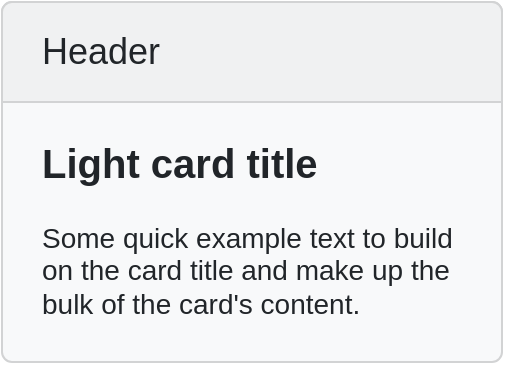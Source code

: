 <mxfile version="27.0.9" pages="2">
  <diagram name="Home" id="zmxndE-0BAK00Qmv9qv8">
    <mxGraphModel dx="2224" dy="1402" grid="0" gridSize="10" guides="1" tooltips="1" connect="1" arrows="1" fold="1" page="1" pageScale="1" pageWidth="1100" pageHeight="850" math="0" shadow="0">
      <root>
        <mxCell id="0" />
        <mxCell id="1" parent="0" />
        <mxCell id="MgxKMDB_ePZjQUNAFSeH-2" value="&lt;b&gt;&lt;font style=&quot;font-size: 20px&quot;&gt;Light card title&lt;/font&gt;&lt;/b&gt;&lt;br style=&quot;font-size: 14px&quot;&gt;&lt;br style=&quot;font-size: 14px&quot;&gt;Some quick example text to build on the card title and make up the bulk of the card&#39;s content." style="html=1;shadow=0;dashed=0;shape=mxgraph.bootstrap.rrect;rSize=5;strokeColor=#D2D3D4;html=1;whiteSpace=wrap;fillColor=#F8F9FA;fontColor=#212529;verticalAlign=bottom;align=left;spacing=20;spacingBottom=0;fontSize=14;" parent="1" vertex="1">
          <mxGeometry x="439" y="276" width="250" height="180" as="geometry" />
        </mxCell>
        <mxCell id="MgxKMDB_ePZjQUNAFSeH-3" value="Header" style="html=1;shadow=0;dashed=0;shape=mxgraph.bootstrap.topButton;rSize=5;perimeter=none;whiteSpace=wrap;fillColor=#F0F1F2;strokeColor=#D2D3D4;fontColor=#212529;resizeWidth=1;fontSize=18;align=left;spacing=20;" parent="MgxKMDB_ePZjQUNAFSeH-2" vertex="1">
          <mxGeometry width="250" height="50" relative="1" as="geometry" />
        </mxCell>
      </root>
    </mxGraphModel>
  </diagram>
  <diagram id="DS_BUxq9fZxn5r2rE6LO" name="Page-2">
    <mxGraphModel dx="2224" dy="1402" grid="0" gridSize="10" guides="1" tooltips="1" connect="1" arrows="1" fold="1" page="1" pageScale="1" pageWidth="1600" pageHeight="900" background="none" backgroundImage="{&quot;src&quot;:&quot;data:page/id,zmxndE-0BAK00Qmv9qv8&quot;}" math="0" shadow="0">
      <root>
        <mxCell id="0" />
        <mxCell id="1" parent="0" />
        <mxCell id="8MUkNe4EW4Vu3d1GiA6_-69" value="" style="html=1;shadow=0;dashed=0;shape=mxgraph.bootstrap.rrect;rSize=5;strokeColor=#DFDFDF;html=1;whiteSpace=wrap;fillColor=#FFFFFF;fontColor=#000000;" parent="1" vertex="1">
          <mxGeometry x="168" y="34" width="800" height="210" as="geometry" />
        </mxCell>
        <mxCell id="8MUkNe4EW4Vu3d1GiA6_-70" value="" style="html=1;shadow=0;dashed=0;shape=mxgraph.bootstrap.topButton;strokeColor=inherit;fillColor=#F7F7F7;rSize=5;perimeter=none;whiteSpace=wrap;resizeWidth=1;align=center;spacing=20;fontSize=14;" parent="8MUkNe4EW4Vu3d1GiA6_-69" vertex="1">
          <mxGeometry width="800" height="60" relative="1" as="geometry" />
        </mxCell>
        <mxCell id="8MUkNe4EW4Vu3d1GiA6_-71" value="Active" style="html=1;shadow=0;dashed=0;shape=mxgraph.bootstrap.rrect;arcSize=5;strokeColor=none;fillColor=#0085FC;rSize=5;perimeter=none;whiteSpace=wrap;resizeWidth=1;align=center;spacing=20;fontSize=14;fontColor=#ffffff;" parent="8MUkNe4EW4Vu3d1GiA6_-69" vertex="1">
          <mxGeometry width="80" height="40" relative="1" as="geometry">
            <mxPoint x="10" y="10" as="offset" />
          </mxGeometry>
        </mxCell>
        <mxCell id="8MUkNe4EW4Vu3d1GiA6_-72" value="Link" style="strokeColor=none;fillColor=none;rSize=5;perimeter=none;whiteSpace=wrap;resizeWidth=1;align=center;spacing=20;fontSize=14;fontColor=#0085FC;" parent="8MUkNe4EW4Vu3d1GiA6_-69" vertex="1">
          <mxGeometry width="50" height="40" relative="1" as="geometry">
            <mxPoint x="95" y="10" as="offset" />
          </mxGeometry>
        </mxCell>
        <mxCell id="8MUkNe4EW4Vu3d1GiA6_-73" value="Disabled" style="strokeColor=none;fillColor=none;rSize=5;perimeter=none;whiteSpace=wrap;resizeWidth=1;align=center;spacing=20;fontSize=14;fontColor=#0085FC;fontColor=#4B5259;" parent="8MUkNe4EW4Vu3d1GiA6_-69" vertex="1">
          <mxGeometry width="60" height="40" relative="1" as="geometry">
            <mxPoint x="150" y="10" as="offset" />
          </mxGeometry>
        </mxCell>
        <mxCell id="8MUkNe4EW4Vu3d1GiA6_-74" value="&lt;b&gt;&lt;font style=&quot;font-size: 20px&quot;&gt;Special title treatment&lt;/font&gt;&lt;/b&gt;&lt;br style=&quot;font-size: 14px&quot;&gt;&lt;br style=&quot;font-size: 14px&quot;&gt;With supporting text below as a natural lead-in to additional content." style="perimeter=none;html=1;whiteSpace=wrap;fillColor=none;strokeColor=none;resizeWidth=1;verticalAlign=top;align=center;spacing=20;spacingTop=-10;fontSize=14;fontColor=#212529" parent="8MUkNe4EW4Vu3d1GiA6_-69" vertex="1">
          <mxGeometry width="800" height="120" relative="1" as="geometry">
            <mxPoint y="60" as="offset" />
          </mxGeometry>
        </mxCell>
        <mxCell id="8MUkNe4EW4Vu3d1GiA6_-75" value="Go somewhere" style="html=1;shadow=0;dashed=0;shape=mxgraph.bootstrap.rrect;rSize=5;perimeter=none;whiteSpace=wrap;align=center;fillColor=#0085FC;strokeColor=none;fontColor=#ffffff;resizeWidth=1;fontSize=14;" parent="8MUkNe4EW4Vu3d1GiA6_-69" vertex="1">
          <mxGeometry x="0.5" y="1" width="120" height="40" relative="1" as="geometry">
            <mxPoint x="-60" y="-60" as="offset" />
          </mxGeometry>
        </mxCell>
        <mxCell id="8MUkNe4EW4Vu3d1GiA6_-76" value="" style="swimlane;shape=mxgraph.bootstrap.anchor;strokeColor=none;fillColor=#6C767D;fontColor=#ffffff;fontStyle=0;childLayout=stackLayout;horizontal=1;startSize=0;horizontalStack=0;resizeParent=1;resizeParentMax=0;resizeLast=0;collapsible=0;marginBottom=0;whiteSpace=wrap;html=1;" parent="1" vertex="1">
          <mxGeometry x="27" y="310" width="90" height="180" as="geometry" />
        </mxCell>
        <mxCell id="8MUkNe4EW4Vu3d1GiA6_-77" value="Button" style="text;strokeColor=inherit;align=center;verticalAlign=middle;spacingLeft=10;spacingRight=10;overflow=hidden;points=[[0,0.5],[1,0.5]];portConstraint=eastwest;rotatable=0;whiteSpace=wrap;html=1;shape=mxgraph.bootstrap.topButton;rSize=5;fillColor=inherit;fontColor=inherit;" parent="8MUkNe4EW4Vu3d1GiA6_-76" vertex="1">
          <mxGeometry width="90" height="30" as="geometry" />
        </mxCell>
        <mxCell id="8MUkNe4EW4Vu3d1GiA6_-78" value="Button" style="text;strokeColor=inherit;align=center;verticalAlign=middle;spacingLeft=10;spacingRight=10;overflow=hidden;points=[[0,0.5],[1,0.5]];portConstraint=eastwest;rotatable=0;whiteSpace=wrap;html=1;rSize=5;fillColor=inherit;fontColor=inherit;" parent="8MUkNe4EW4Vu3d1GiA6_-76" vertex="1">
          <mxGeometry y="30" width="90" height="30" as="geometry" />
        </mxCell>
        <mxCell id="8MUkNe4EW4Vu3d1GiA6_-79" value="Button" style="text;strokeColor=inherit;align=center;verticalAlign=middle;spacingLeft=10;spacingRight=10;overflow=hidden;points=[[0,0.5],[1,0.5]];portConstraint=eastwest;rotatable=0;whiteSpace=wrap;html=1;rSize=5;fillColor=inherit;fontColor=inherit;" parent="8MUkNe4EW4Vu3d1GiA6_-76" vertex="1">
          <mxGeometry y="60" width="90" height="30" as="geometry" />
        </mxCell>
        <mxCell id="8MUkNe4EW4Vu3d1GiA6_-80" value="Button" style="text;strokeColor=inherit;align=center;verticalAlign=middle;spacingLeft=10;spacingRight=10;overflow=hidden;points=[[0,0.5],[1,0.5]];portConstraint=eastwest;rotatable=0;whiteSpace=wrap;html=1;rSize=5;fillColor=inherit;fontColor=inherit;" parent="8MUkNe4EW4Vu3d1GiA6_-76" vertex="1">
          <mxGeometry y="90" width="90" height="30" as="geometry" />
        </mxCell>
        <mxCell id="8MUkNe4EW4Vu3d1GiA6_-81" value="Dropdown" style="text;strokeColor=inherit;align=left;verticalAlign=middle;overflow=visible;points=[[0,0.5],[1,0.5]];portConstraint=eastwest;rotatable=0;whiteSpace=wrap;html=1;fillColor=inherit;fontColor=inherit;spacing=10;dropTarget=0;" parent="8MUkNe4EW4Vu3d1GiA6_-76" vertex="1">
          <mxGeometry y="120" width="90" height="30" as="geometry" />
        </mxCell>
        <mxCell id="8MUkNe4EW4Vu3d1GiA6_-82" value="" style="shape=triangle;direction=south;fillColor=#ffffff;strokeColor=none;perimeter=none;sketch=0;" parent="8MUkNe4EW4Vu3d1GiA6_-81" vertex="1">
          <mxGeometry x="1" y="0.5" width="10" height="5" relative="1" as="geometry">
            <mxPoint x="-17" y="-2.5" as="offset" />
          </mxGeometry>
        </mxCell>
        <mxCell id="8MUkNe4EW4Vu3d1GiA6_-83" value="Dropdown" style="text;strokeColor=inherit;align=left;verticalAlign=middle;overflow=visible;points=[[0,0.5],[1,0.5]];portConstraint=eastwest;rotatable=0;whiteSpace=wrap;html=1;shape=mxgraph.bootstrap.bottomButton;rSize=5;fillColor=inherit;fontColor=inherit;spacing=10;dropTarget=0;" parent="8MUkNe4EW4Vu3d1GiA6_-76" vertex="1">
          <mxGeometry y="150" width="90" height="30" as="geometry" />
        </mxCell>
        <mxCell id="8MUkNe4EW4Vu3d1GiA6_-84" value="" style="shape=triangle;direction=south;fillColor=#ffffff;strokeColor=none;perimeter=none;sketch=0;" parent="8MUkNe4EW4Vu3d1GiA6_-83" vertex="1">
          <mxGeometry x="1" y="0.5" width="10" height="5" relative="1" as="geometry">
            <mxPoint x="-17" y="-2.5" as="offset" />
          </mxGeometry>
        </mxCell>
        <mxCell id="8MUkNe4EW4Vu3d1GiA6_-85" value="" style="swimlane;shape=mxgraph.bootstrap.anchor;strokeColor=#d79b00;fillColor=#FF952E;fontStyle=0;childLayout=stackLayout;horizontal=0;startSize=0;horizontalStack=1;resizeParent=1;resizeParentMax=0;resizeLast=0;collapsible=0;marginBottom=0;whiteSpace=wrap;html=1;" parent="1" vertex="1">
          <mxGeometry x="347" y="752" width="260" height="30" as="geometry" />
        </mxCell>
        <mxCell id="8MUkNe4EW4Vu3d1GiA6_-86" value="1" style="text;strokeColor=inherit;align=center;verticalAlign=middle;spacingLeft=10;spacingRight=10;overflow=hidden;points=[[0,0.5],[1,0.5]];portConstraint=eastwest;rotatable=0;whiteSpace=wrap;html=1;shape=mxgraph.bootstrap.leftButton;rSize=5;fillColor=inherit;fontColor=inherit;" parent="8MUkNe4EW4Vu3d1GiA6_-85" vertex="1">
          <mxGeometry width="30" height="30" as="geometry" />
        </mxCell>
        <mxCell id="8MUkNe4EW4Vu3d1GiA6_-87" value="2" style="text;strokeColor=inherit;align=center;verticalAlign=middle;spacingLeft=10;spacingRight=10;overflow=hidden;points=[[0,0.5],[1,0.5]];portConstraint=eastwest;rotatable=0;whiteSpace=wrap;html=1;rSize=5;fillColor=inherit;fontColor=inherit;" parent="8MUkNe4EW4Vu3d1GiA6_-85" vertex="1">
          <mxGeometry x="30" width="30" height="30" as="geometry" />
        </mxCell>
        <mxCell id="8MUkNe4EW4Vu3d1GiA6_-88" value="3" style="text;strokeColor=inherit;align=center;verticalAlign=middle;spacingLeft=10;spacingRight=10;overflow=hidden;points=[[0,0.5],[1,0.5]];portConstraint=eastwest;rotatable=0;whiteSpace=wrap;html=1;rSize=5;fillColor=inherit;fontColor=inherit;" parent="8MUkNe4EW4Vu3d1GiA6_-85" vertex="1">
          <mxGeometry x="60" width="30" height="30" as="geometry" />
        </mxCell>
        <mxCell id="8MUkNe4EW4Vu3d1GiA6_-89" value="4" style="text;strokeColor=inherit;align=center;verticalAlign=middle;spacingLeft=10;spacingRight=10;overflow=hidden;points=[[0,0.5],[1,0.5]];portConstraint=eastwest;rotatable=0;whiteSpace=wrap;html=1;shape=mxgraph.bootstrap.rightButton;rSize=5;fillColor=inherit;fontColor=inherit;" parent="8MUkNe4EW4Vu3d1GiA6_-85" vertex="1">
          <mxGeometry x="90" width="30" height="30" as="geometry" />
        </mxCell>
        <mxCell id="8MUkNe4EW4Vu3d1GiA6_-90" value="" style="text;" parent="8MUkNe4EW4Vu3d1GiA6_-85" vertex="1">
          <mxGeometry x="120" width="10" height="30" as="geometry" />
        </mxCell>
        <mxCell id="8MUkNe4EW4Vu3d1GiA6_-91" value="5" style="text;strokeColor=inherit;align=center;verticalAlign=middle;spacingLeft=10;spacingRight=10;overflow=hidden;points=[[0,0.5],[1,0.5]];portConstraint=eastwest;rotatable=0;whiteSpace=wrap;html=1;shape=mxgraph.bootstrap.leftButton;rSize=5;fillColor=inherit;fontColor=inherit;" parent="8MUkNe4EW4Vu3d1GiA6_-85" vertex="1">
          <mxGeometry x="130" width="30" height="30" as="geometry" />
        </mxCell>
        <mxCell id="8MUkNe4EW4Vu3d1GiA6_-92" value="6" style="text;strokeColor=inherit;align=center;verticalAlign=middle;spacingLeft=10;spacingRight=10;overflow=hidden;points=[[0,0.5],[1,0.5]];portConstraint=eastwest;rotatable=0;whiteSpace=wrap;html=1;rSize=5;fillColor=inherit;fontColor=inherit;" parent="8MUkNe4EW4Vu3d1GiA6_-85" vertex="1">
          <mxGeometry x="160" width="30" height="30" as="geometry" />
        </mxCell>
        <mxCell id="8MUkNe4EW4Vu3d1GiA6_-93" value="7" style="text;strokeColor=inherit;align=center;verticalAlign=middle;spacingLeft=10;spacingRight=10;overflow=hidden;points=[[0,0.5],[1,0.5]];portConstraint=eastwest;rotatable=0;whiteSpace=wrap;html=1;shape=mxgraph.bootstrap.rightButton;rSize=5;fillColor=inherit;fontColor=inherit;" parent="8MUkNe4EW4Vu3d1GiA6_-85" vertex="1">
          <mxGeometry x="190" width="30" height="30" as="geometry" />
        </mxCell>
        <mxCell id="8MUkNe4EW4Vu3d1GiA6_-94" value="" style="text;" parent="8MUkNe4EW4Vu3d1GiA6_-85" vertex="1">
          <mxGeometry x="220" width="10" height="30" as="geometry" />
        </mxCell>
        <mxCell id="8MUkNe4EW4Vu3d1GiA6_-95" value="8" style="text;strokeColor=inherit;align=center;verticalAlign=middle;spacingLeft=10;spacingRight=10;overflow=hidden;points=[[0,0.5],[1,0.5]];portConstraint=eastwest;rotatable=0;whiteSpace=wrap;html=1;shape=mxgraph.bootstrap.rrect;rSize=5;fillColor=inherit;fontColor=inherit;" parent="8MUkNe4EW4Vu3d1GiA6_-85" vertex="1">
          <mxGeometry x="230" width="30" height="30" as="geometry" />
        </mxCell>
        <mxCell id="8MUkNe4EW4Vu3d1GiA6_-97" value="&lt;b&gt;&lt;font style=&quot;font-size: 20px&quot;&gt;Card title&lt;/font&gt;&lt;/b&gt;&lt;br style=&quot;font-size: 14px&quot;&gt;&lt;br style=&quot;font-size: 14px&quot;&gt;Some quick example text to build on the card title and make up the bulk of the card&#39;s content." style="html=1;shadow=0;dashed=0;shape=mxgraph.bootstrap.rrect;rSize=5;strokeColor=#DFDFDF;html=1;whiteSpace=wrap;fillColor=#ffffff;fontColor=#000000;verticalAlign=bottom;align=left;spacing=20;spacingBottom=50;fontSize=14;" parent="1" vertex="1">
          <mxGeometry x="170" y="298" width="250" height="350" as="geometry" />
        </mxCell>
        <mxCell id="8MUkNe4EW4Vu3d1GiA6_-98" value="Image cap" style="html=1;shadow=0;dashed=0;shape=mxgraph.bootstrap.topButton;rSize=5;perimeter=none;whiteSpace=wrap;fillColor=#868E96;strokeColor=#DFDFDF;fontColor=#DEE2E6;resizeWidth=1;fontSize=18;" parent="8MUkNe4EW4Vu3d1GiA6_-97" vertex="1">
          <mxGeometry width="250" height="180" relative="1" as="geometry" />
        </mxCell>
        <mxCell id="8MUkNe4EW4Vu3d1GiA6_-99" value="Go somewhere" style="html=1;shadow=0;dashed=0;shape=mxgraph.bootstrap.rrect;rSize=5;perimeter=none;whiteSpace=wrap;fillColor=#0085FC;strokeColor=none;fontColor=#ffffff;resizeWidth=1;fontSize=14;" parent="8MUkNe4EW4Vu3d1GiA6_-97" vertex="1">
          <mxGeometry y="1" width="120" height="40" relative="1" as="geometry">
            <mxPoint x="20" y="-60" as="offset" />
          </mxGeometry>
        </mxCell>
        <mxCell id="8MUkNe4EW4Vu3d1GiA6_-100" value="&lt;b&gt;&lt;font style=&quot;font-size: 20px&quot;&gt;Card title&lt;/font&gt;&lt;/b&gt;&lt;br style=&quot;font-size: 14px&quot;&gt;&lt;br style=&quot;font-size: 14px&quot;&gt;Some quick example text to build on the card title and make up the bulk of the card&#39;s content." style="html=1;shadow=0;dashed=0;shape=mxgraph.bootstrap.rrect;rSize=5;strokeColor=#DFDFDF;html=1;whiteSpace=wrap;fillColor=#ffffff;fontColor=#000000;verticalAlign=bottom;align=left;spacing=20;spacingBottom=50;fontSize=14;" parent="1" vertex="1">
          <mxGeometry x="387" y="280" width="250" height="350" as="geometry" />
        </mxCell>
        <mxCell id="8MUkNe4EW4Vu3d1GiA6_-101" value="Image cap" style="html=1;shadow=0;dashed=0;shape=mxgraph.bootstrap.topButton;rSize=5;perimeter=none;whiteSpace=wrap;fillColor=#868E96;strokeColor=#DFDFDF;fontColor=#DEE2E6;resizeWidth=1;fontSize=18;" parent="8MUkNe4EW4Vu3d1GiA6_-100" vertex="1">
          <mxGeometry width="250" height="180" relative="1" as="geometry" />
        </mxCell>
        <mxCell id="8MUkNe4EW4Vu3d1GiA6_-102" value="Go somewhere" style="html=1;shadow=0;dashed=0;shape=mxgraph.bootstrap.rrect;rSize=5;perimeter=none;whiteSpace=wrap;fillColor=#0085FC;strokeColor=none;fontColor=#ffffff;resizeWidth=1;fontSize=14;" parent="8MUkNe4EW4Vu3d1GiA6_-100" vertex="1">
          <mxGeometry y="1" width="120" height="40" relative="1" as="geometry">
            <mxPoint x="20" y="-60" as="offset" />
          </mxGeometry>
        </mxCell>
        <mxCell id="8MUkNe4EW4Vu3d1GiA6_-103" value="&lt;b&gt;&lt;font style=&quot;font-size: 20px&quot;&gt;Card title&lt;/font&gt;&lt;/b&gt;&lt;br style=&quot;font-size: 14px&quot;&gt;&lt;br style=&quot;font-size: 14px&quot;&gt;Some quick example text to build on the card title and make up the bulk of the card&#39;s content." style="html=1;shadow=0;dashed=0;shape=mxgraph.bootstrap.rrect;rSize=5;strokeColor=#DFDFDF;html=1;whiteSpace=wrap;fillColor=#ffffff;fontColor=#000000;verticalAlign=bottom;align=left;spacing=20;spacingBottom=50;fontSize=14;" parent="1" vertex="1">
          <mxGeometry x="716" y="298" width="250" height="350" as="geometry" />
        </mxCell>
        <mxCell id="8MUkNe4EW4Vu3d1GiA6_-104" value="Image cap" style="html=1;shadow=0;dashed=0;shape=mxgraph.bootstrap.topButton;rSize=5;perimeter=none;whiteSpace=wrap;fillColor=#868E96;strokeColor=#DFDFDF;fontColor=#DEE2E6;resizeWidth=1;fontSize=18;" parent="8MUkNe4EW4Vu3d1GiA6_-103" vertex="1">
          <mxGeometry width="250" height="180" relative="1" as="geometry" />
        </mxCell>
        <mxCell id="8MUkNe4EW4Vu3d1GiA6_-105" value="Go somewhere" style="html=1;shadow=0;dashed=0;shape=mxgraph.bootstrap.rrect;rSize=5;perimeter=none;whiteSpace=wrap;fillColor=#0085FC;strokeColor=none;fontColor=#ffffff;resizeWidth=1;fontSize=14;" parent="8MUkNe4EW4Vu3d1GiA6_-103" vertex="1">
          <mxGeometry y="1" width="120" height="40" relative="1" as="geometry">
            <mxPoint x="20" y="-60" as="offset" />
          </mxGeometry>
        </mxCell>
      </root>
    </mxGraphModel>
  </diagram>
</mxfile>
